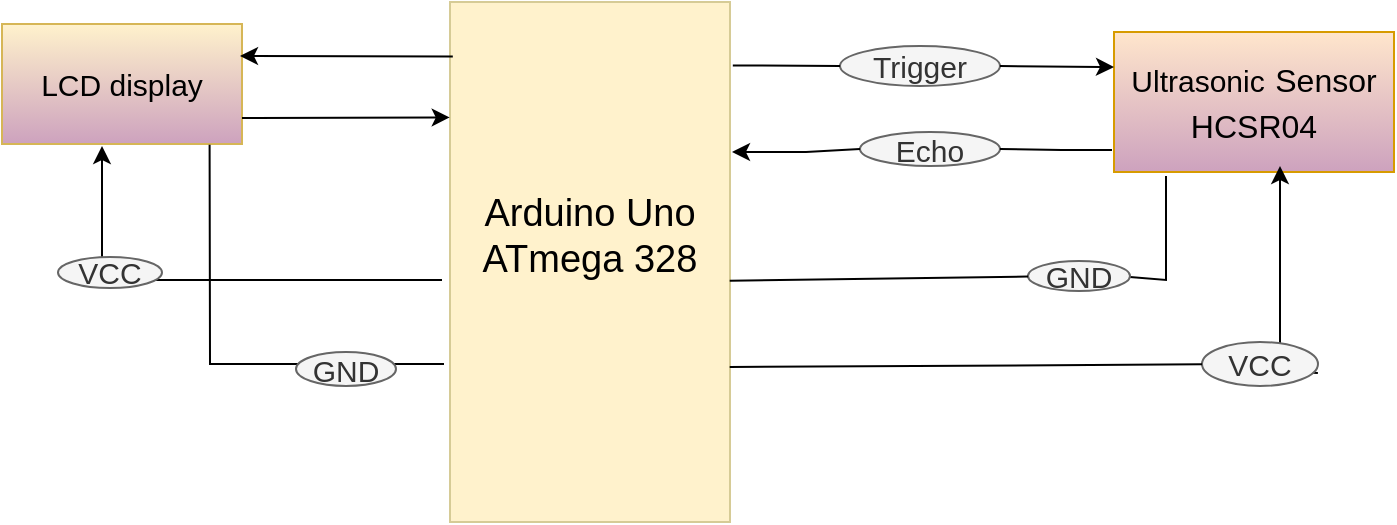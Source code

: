 <mxfile version="15.8.7" type="device" pages="2"><diagram id="dkfovwE9koovktIgY4Y9" name="Page-1"><mxGraphModel dx="1038" dy="489" grid="0" gridSize="10" guides="1" tooltips="1" connect="1" arrows="1" fold="1" page="1" pageScale="1" pageWidth="850" pageHeight="1100" math="0" shadow="0"><root><mxCell id="0"/><mxCell id="1" parent="0"/><mxCell id="eF_J6loeVLLB0GtgXeWE-2" value="&lt;p style=&quot;line-height: 0.5&quot;&gt;&lt;br&gt;&lt;/p&gt;" style="rounded=0;whiteSpace=wrap;html=1;fillColor=#fff2cc;strokeColor=#D6CB96;" vertex="1" parent="1"><mxGeometry x="355" y="128" width="140" height="260" as="geometry"/></mxCell><mxCell id="eF_J6loeVLLB0GtgXeWE-4" value="Arduino Uno ATmega 328" style="text;html=1;strokeColor=none;fillColor=none;align=center;verticalAlign=middle;whiteSpace=wrap;rounded=0;fontSize=19;" vertex="1" parent="1"><mxGeometry x="366" y="180" width="117.5" height="130" as="geometry"/></mxCell><mxCell id="eF_J6loeVLLB0GtgXeWE-5" value="&lt;font style=&quot;font-size: 15px&quot;&gt;Ultrasonic&lt;/font&gt; &lt;font style=&quot;font-size: 16px&quot;&gt;Sensor&lt;br&gt;HCSR04&lt;/font&gt;" style="rounded=0;whiteSpace=wrap;html=1;fontSize=19;fillColor=#ffe6cc;strokeColor=#d79b00;gradientColor=#CDA2BE;" vertex="1" parent="1"><mxGeometry x="687" y="143" width="140" height="70" as="geometry"/></mxCell><mxCell id="eF_J6loeVLLB0GtgXeWE-8" value="LCD display" style="rounded=0;whiteSpace=wrap;html=1;fontSize=15;fillColor=#fff2cc;strokeColor=#d6b656;gradientColor=#CDA2BE;" vertex="1" parent="1"><mxGeometry x="131" y="139" width="120" height="60" as="geometry"/></mxCell><mxCell id="eF_J6loeVLLB0GtgXeWE-9" value="Trigger" style="ellipse;whiteSpace=wrap;html=1;fontSize=15;fillColor=#f5f5f5;fontColor=#333333;strokeColor=#666666;" vertex="1" parent="1"><mxGeometry x="550" y="150" width="80" height="20" as="geometry"/></mxCell><mxCell id="eF_J6loeVLLB0GtgXeWE-12" value="" style="endArrow=none;html=1;rounded=0;fontSize=15;exitX=1.01;exitY=0.122;exitDx=0;exitDy=0;exitPerimeter=0;" edge="1" parent="1" source="eF_J6loeVLLB0GtgXeWE-2" target="eF_J6loeVLLB0GtgXeWE-9"><mxGeometry width="50" height="50" relative="1" as="geometry"><mxPoint x="510" y="160" as="sourcePoint"/><mxPoint x="550" y="110" as="targetPoint"/></mxGeometry></mxCell><mxCell id="eF_J6loeVLLB0GtgXeWE-13" value="Echo" style="ellipse;whiteSpace=wrap;html=1;fontSize=15;fillColor=#f5f5f5;fontColor=#333333;strokeColor=#666666;" vertex="1" parent="1"><mxGeometry x="560" y="193" width="70" height="17" as="geometry"/></mxCell><mxCell id="eF_J6loeVLLB0GtgXeWE-15" value="" style="endArrow=classic;html=1;rounded=0;fontSize=15;entryX=0;entryY=0.25;entryDx=0;entryDy=0;exitX=1;exitY=0.5;exitDx=0;exitDy=0;" edge="1" parent="1" source="eF_J6loeVLLB0GtgXeWE-9" target="eF_J6loeVLLB0GtgXeWE-5"><mxGeometry width="50" height="50" relative="1" as="geometry"><mxPoint x="398" y="215" as="sourcePoint"/><mxPoint x="448" y="165" as="targetPoint"/><Array as="points"/></mxGeometry></mxCell><mxCell id="eF_J6loeVLLB0GtgXeWE-18" value="" style="endArrow=none;html=1;rounded=0;fontSize=15;exitX=1;exitY=0.5;exitDx=0;exitDy=0;" edge="1" parent="1" source="eF_J6loeVLLB0GtgXeWE-13"><mxGeometry width="50" height="50" relative="1" as="geometry"><mxPoint x="504.86" y="211.32" as="sourcePoint"/><mxPoint x="686" y="202" as="targetPoint"/><Array as="points"><mxPoint x="661" y="202"/></Array></mxGeometry></mxCell><mxCell id="eF_J6loeVLLB0GtgXeWE-19" value="" style="endArrow=classic;html=1;rounded=0;fontSize=15;exitX=0;exitY=0.5;exitDx=0;exitDy=0;" edge="1" parent="1" source="eF_J6loeVLLB0GtgXeWE-13"><mxGeometry width="50" height="50" relative="1" as="geometry"><mxPoint x="398" y="215" as="sourcePoint"/><mxPoint x="496" y="203" as="targetPoint"/><Array as="points"><mxPoint x="533" y="203"/></Array></mxGeometry></mxCell><mxCell id="eF_J6loeVLLB0GtgXeWE-21" value="" style="endArrow=classic;html=1;rounded=0;fontSize=15;exitX=0.999;exitY=0.702;exitDx=0;exitDy=0;exitPerimeter=0;startArrow=none;" edge="1" parent="1" source="eF_J6loeVLLB0GtgXeWE-22"><mxGeometry width="50" height="50" relative="1" as="geometry"><mxPoint x="398" y="215" as="sourcePoint"/><mxPoint x="770" y="210" as="targetPoint"/><Array as="points"><mxPoint x="738" y="311"/><mxPoint x="770" y="311"/></Array></mxGeometry></mxCell><mxCell id="eF_J6loeVLLB0GtgXeWE-22" value="VCC" style="ellipse;whiteSpace=wrap;html=1;fontSize=15;fillColor=#f5f5f5;fontColor=#333333;strokeColor=#666666;" vertex="1" parent="1"><mxGeometry x="731" y="298" width="58" height="22" as="geometry"/></mxCell><mxCell id="eF_J6loeVLLB0GtgXeWE-23" value="" style="endArrow=none;html=1;rounded=0;fontSize=15;exitX=0.999;exitY=0.702;exitDx=0;exitDy=0;exitPerimeter=0;" edge="1" parent="1" source="eF_J6loeVLLB0GtgXeWE-2" target="eF_J6loeVLLB0GtgXeWE-22"><mxGeometry width="50" height="50" relative="1" as="geometry"><mxPoint x="494.86" y="310.52" as="sourcePoint"/><mxPoint x="770" y="210" as="targetPoint"/><Array as="points"/></mxGeometry></mxCell><mxCell id="eF_J6loeVLLB0GtgXeWE-24" value="" style="endArrow=none;html=1;rounded=0;fontSize=15;exitX=0.999;exitY=0.536;exitDx=0;exitDy=0;exitPerimeter=0;startArrow=none;" edge="1" parent="1" source="eF_J6loeVLLB0GtgXeWE-25"><mxGeometry width="50" height="50" relative="1" as="geometry"><mxPoint x="398" y="215" as="sourcePoint"/><mxPoint x="713" y="215" as="targetPoint"/><Array as="points"><mxPoint x="713" y="267"/></Array></mxGeometry></mxCell><mxCell id="eF_J6loeVLLB0GtgXeWE-25" value="GND" style="ellipse;whiteSpace=wrap;html=1;fontSize=15;fillColor=#f5f5f5;fontColor=#333333;strokeColor=#666666;" vertex="1" parent="1"><mxGeometry x="644" y="257.5" width="51" height="15" as="geometry"/></mxCell><mxCell id="eF_J6loeVLLB0GtgXeWE-26" value="" style="endArrow=none;html=1;rounded=0;fontSize=15;exitX=0.999;exitY=0.536;exitDx=0;exitDy=0;exitPerimeter=0;" edge="1" parent="1" source="eF_J6loeVLLB0GtgXeWE-2" target="eF_J6loeVLLB0GtgXeWE-25"><mxGeometry width="50" height="50" relative="1" as="geometry"><mxPoint x="494.86" y="267.36" as="sourcePoint"/><mxPoint x="713" y="215" as="targetPoint"/><Array as="points"/></mxGeometry></mxCell><mxCell id="eF_J6loeVLLB0GtgXeWE-27" value="" style="endArrow=classic;html=1;rounded=0;fontSize=15;exitX=0.01;exitY=0.105;exitDx=0;exitDy=0;exitPerimeter=0;" edge="1" parent="1" source="eF_J6loeVLLB0GtgXeWE-2"><mxGeometry width="50" height="50" relative="1" as="geometry"><mxPoint x="398" y="215" as="sourcePoint"/><mxPoint x="250" y="155" as="targetPoint"/><Array as="points"/></mxGeometry></mxCell><mxCell id="eF_J6loeVLLB0GtgXeWE-28" value="" style="endArrow=classic;html=1;rounded=0;fontSize=15;entryX=-0.001;entryY=0.222;entryDx=0;entryDy=0;entryPerimeter=0;" edge="1" parent="1" target="eF_J6loeVLLB0GtgXeWE-2"><mxGeometry width="50" height="50" relative="1" as="geometry"><mxPoint x="270" y="186" as="sourcePoint"/><mxPoint x="448" y="165" as="targetPoint"/><Array as="points"><mxPoint x="251" y="186"/></Array></mxGeometry></mxCell><mxCell id="eF_J6loeVLLB0GtgXeWE-29" value="" style="endArrow=classic;html=1;rounded=0;fontSize=15;" edge="1" parent="1"><mxGeometry width="50" height="50" relative="1" as="geometry"><mxPoint x="351" y="267" as="sourcePoint"/><mxPoint x="181" y="200" as="targetPoint"/><Array as="points"><mxPoint x="181" y="267"/></Array></mxGeometry></mxCell><mxCell id="eF_J6loeVLLB0GtgXeWE-30" value="VCC" style="ellipse;whiteSpace=wrap;html=1;fontSize=15;fillColor=#f5f5f5;fontColor=#333333;strokeColor=#666666;" vertex="1" parent="1"><mxGeometry x="159" y="255.5" width="52" height="15.5" as="geometry"/></mxCell><mxCell id="eF_J6loeVLLB0GtgXeWE-31" value="" style="endArrow=none;html=1;rounded=0;fontSize=15;entryX=0.865;entryY=1.007;entryDx=0;entryDy=0;entryPerimeter=0;" edge="1" parent="1" target="eF_J6loeVLLB0GtgXeWE-8"><mxGeometry width="50" height="50" relative="1" as="geometry"><mxPoint x="352" y="309" as="sourcePoint"/><mxPoint x="448" y="165" as="targetPoint"/><Array as="points"><mxPoint x="235" y="309"/></Array></mxGeometry></mxCell><mxCell id="eF_J6loeVLLB0GtgXeWE-32" value="GND" style="ellipse;whiteSpace=wrap;html=1;fontSize=15;fillColor=#f5f5f5;fontColor=#333333;strokeColor=#666666;" vertex="1" parent="1"><mxGeometry x="278" y="303" width="50" height="17" as="geometry"/></mxCell></root></mxGraphModel></diagram><diagram id="VcPuQ4iqHWGi1v1_rNfF" name="Page-2"><mxGraphModel dx="1038" dy="489" grid="0" gridSize="10" guides="1" tooltips="1" connect="1" arrows="1" fold="1" page="1" pageScale="1" pageWidth="850" pageHeight="1100" math="0" shadow="0"><root><mxCell id="car_wtXybxtZyCadQn_i-0"/><mxCell id="car_wtXybxtZyCadQn_i-1" parent="car_wtXybxtZyCadQn_i-0"/></root></mxGraphModel></diagram></mxfile>